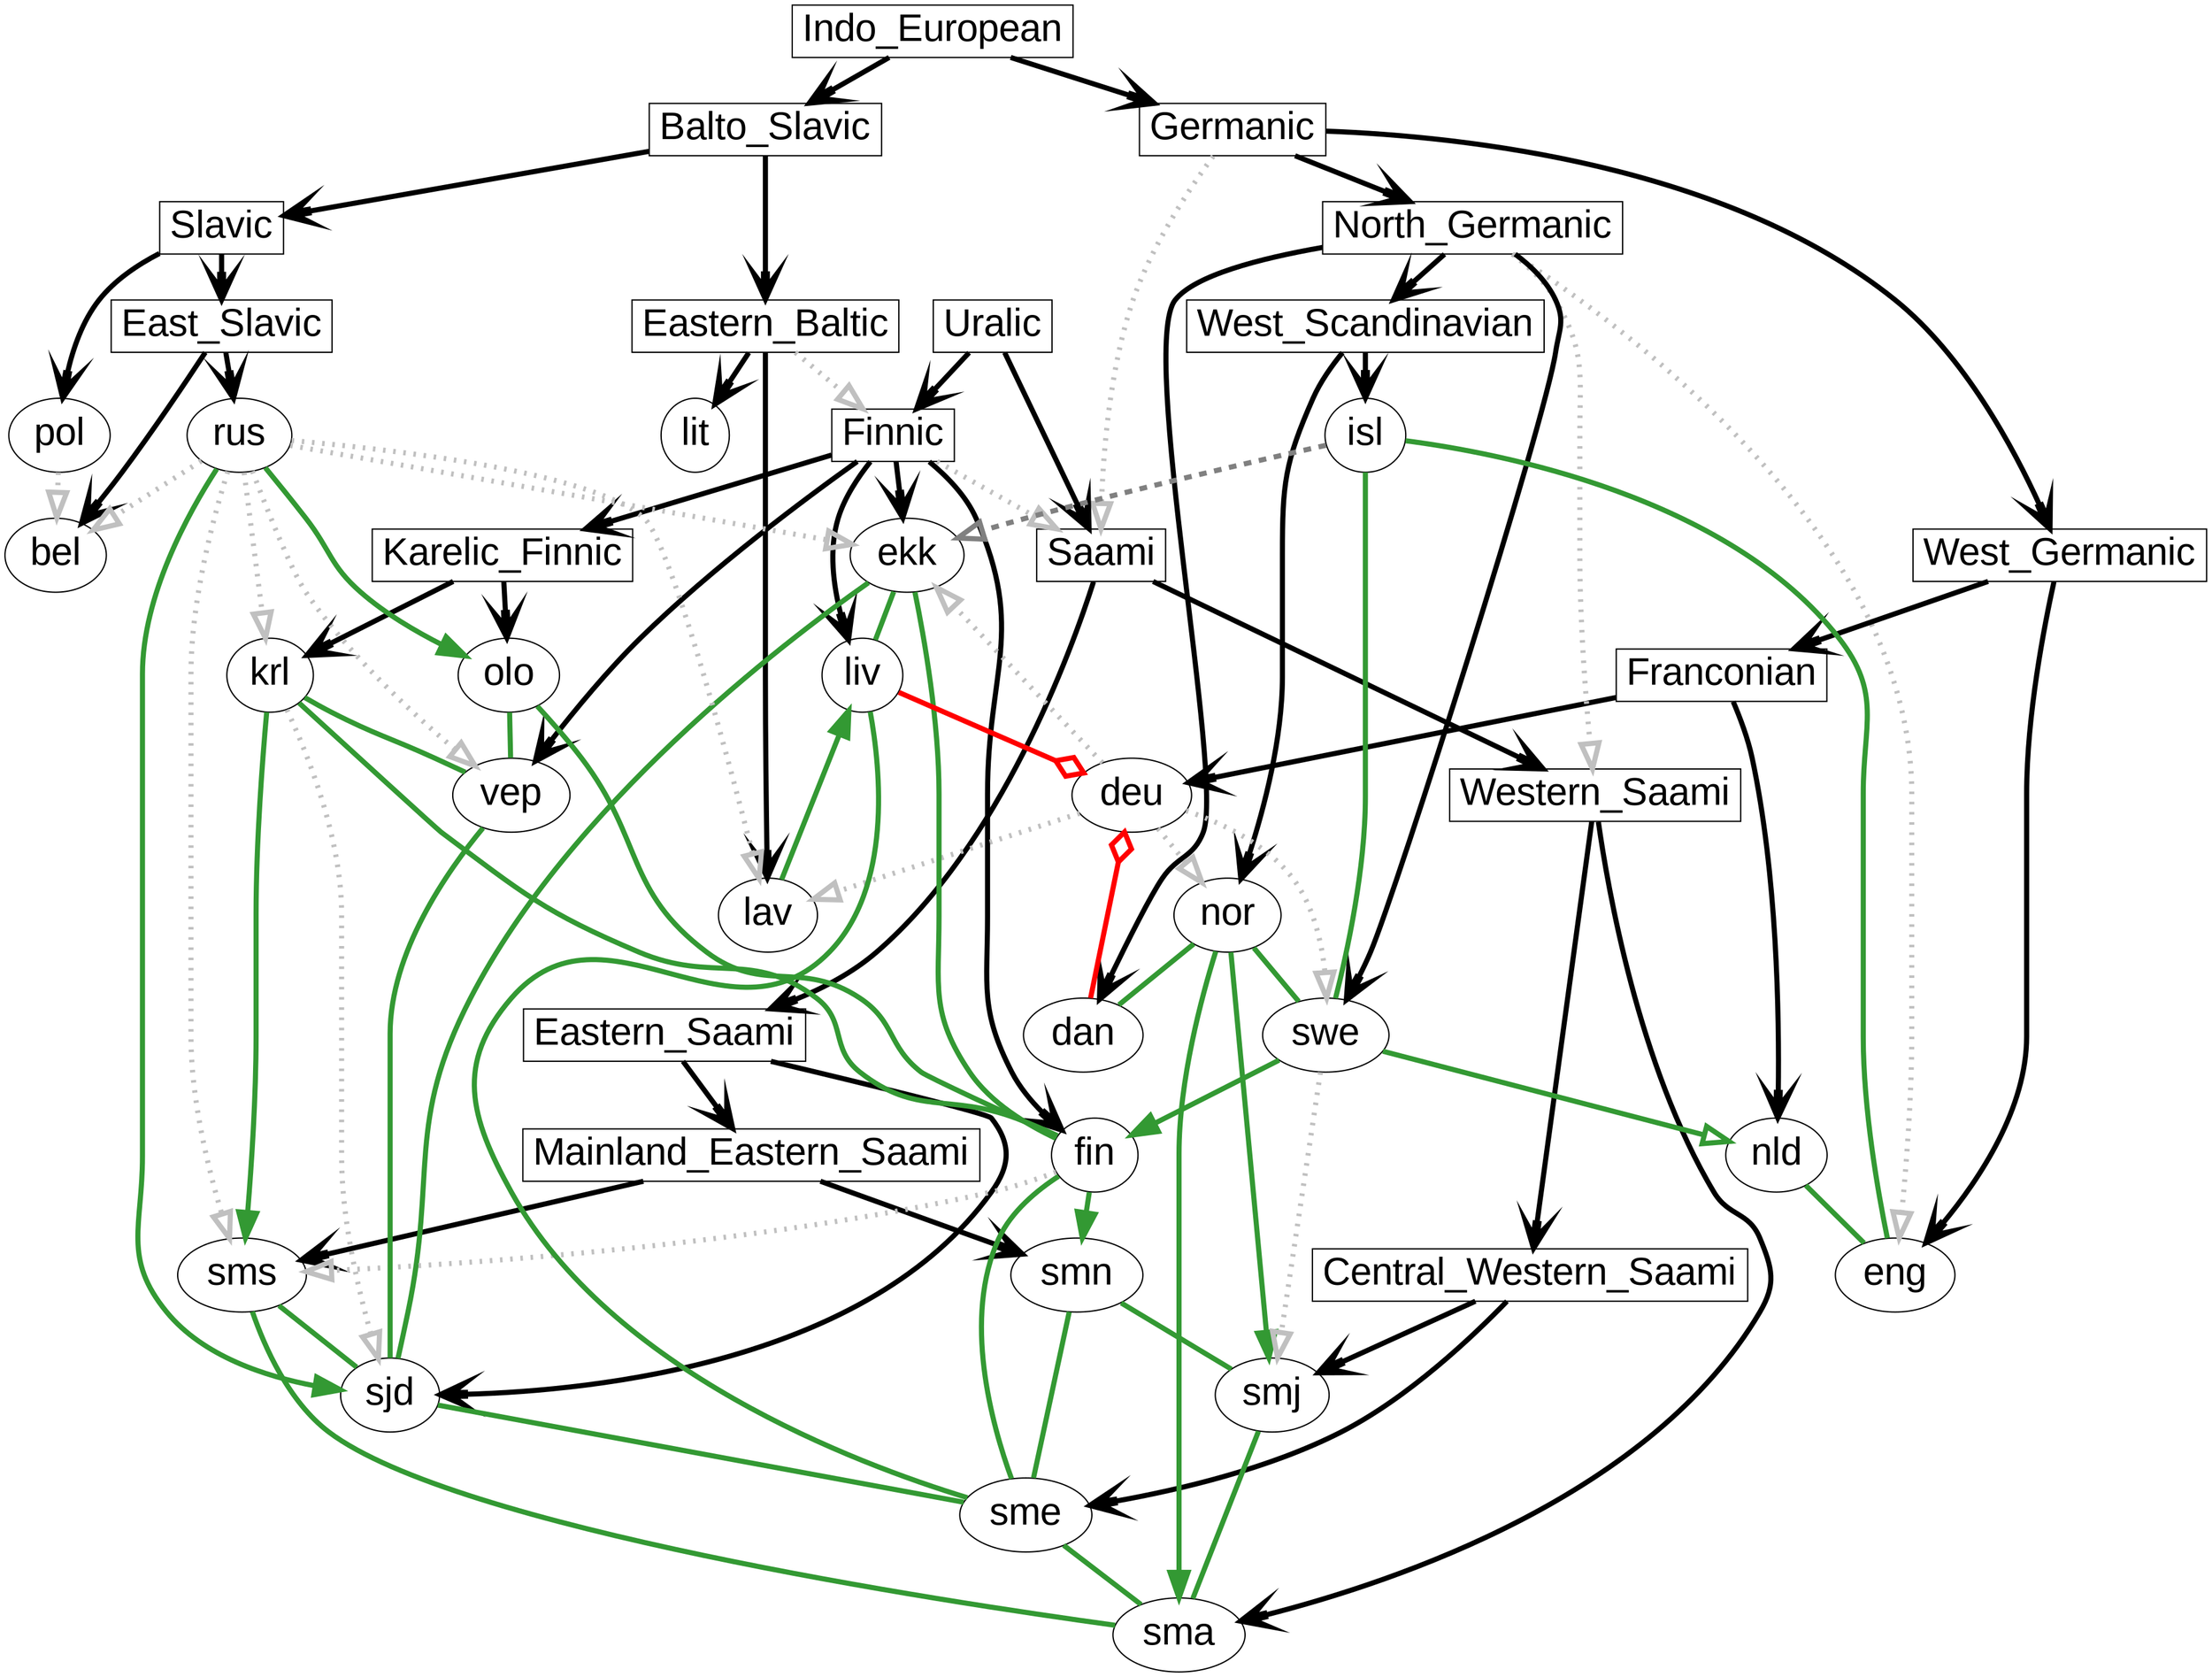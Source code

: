 digraph LanguageGraph
{
  splines=true;
  node [ fontname=Arial, fontcolor=black, fontsize=30];
  Balto_Slavic [pos="2550.0,2500.0", shape=box, width="0.1", height="0.05"];
  Central_Western_Saami [pos="2000.0,3320.0", shape=box, width="0.1", height="0.05"];
  East_Slavic [pos="2700.0,2700.0", shape=box, width="0.1", height="0.05"];
  Eastern_Baltic [pos="2400.0,2750.0", shape=box, width="0.1", height="0.05"];
  Eastern_Saami [pos="2800.0,3450.0", shape=box, width="0.1", height="0.05"];
  Finnic [pos="2600.0,2900.0", shape=box, width="0.1", height="0.05"];
  Franconian [pos="1400.0,2550.0", shape=box, width="0.1", height="0.05"];
  Germanic [pos="1650.0,2600.0", shape=box, width="0.1", height="0.05"];
  Indo_European [pos="2800.0,2400.0", shape=box, width="0.1", height="0.05"];
  Karelic_Finnic [pos="2550.0,3125.0", shape=box, width="0.1", height="0.05"];
  Mainland_Eastern_Saami [pos="2450.0,3475.0", shape=box, width="0.1", height="0.05"];
  North_Germanic [pos="1550.0,2980.0", shape=box, width="0.1", height="0.05"];
  Saami [pos="2900.0,3250.0", shape=box, width="0.1", height="0.05"];
  Slavic [pos="2900.0,2600.0", shape=box, width="0.1", height="0.05"];
  Uralic [pos="3000.0,3000.0", shape=box, width="0.1", height="0.05"];
  West_Germanic [pos="1300.0,2700.0", shape=box, width="0.1", height="0.05"];
  West_Scandinavian [pos="1200.0,3000.0", shape=box, width="0.1", height="0.05"];
  Western_Saami [pos="2000.0,3220.0", shape=box, width="0.1", height="0.05"];
  bel [pos="2300.0,2650.0", width="0.1", height="0.05"];
  dan [pos="1500.0,2800.0", width="0.1", height="0.05"];
  deu [pos="1550.0,2450.0", width="0.1", height="0.05"];
  ekk [pos="2300.0,2950.0", width="0.1", height="0.05"];
  eng [pos="1000.0,2650.0", width="0.1", height="0.05"];
  fin [pos="2250.0,3100.0", width="0.1", height="0.05"];
  isl [pos="950.0,3250.0", width="0.1", height="0.05"];
  krl [pos="2600.0,3200.0", width="0.1", height="0.05"];
  lav [pos="2200.0,2840.0", width="0.1", height="0.05"];
  lit [pos="2200.0,2750.0", width="0.1", height="0.05"];
  liv [pos="2075.0,2870.0", width="0.1", height="0.05"];
  nld [pos="1300.0,2625.0", width="0.1", height="0.05"];
  nor [pos="1400.0,3050.0", width="0.1", height="0.05"];
  olo [pos="2650.0,3050.0", width="0.1", height="0.05"];
  pol [pos="2000.0,2600.0", width="0.1", height="0.05"];
  rus [pos="2900.0,2800.0", width="0.1", height="0.05"];
  sjd [pos="2750.0,3350.0", width="0.1", height="0.05"];
  sma [pos="1700.0,3233.5", width="0.1", height="0.05"];
  sme [pos="2200.0,3450.0", width="0.1", height="0.05"];
  smj [pos="1825.0,3400.0", width="0.1", height="0.05"];
  smn [pos="2350.0,3350.0", width="0.1", height="0.05"];
  sms [pos="2433.5,3400.0", width="0.1", height="0.05"];
  swe [pos="1750.0,3000.0", width="0.1", height="0.05"];
  vep [pos="2750.0,3000.0", width="0.1", height="0.05"];
subgraph undirected
{
  edge [dir=none];
}
subgraph bidirected
{
  edge [dir=none];
  isl -> swe [color="#339933ff",penwidth="4"];
  isl -> eng [color="#339933ff",penwidth="4"];
  nor -> dan [color="#339933ff",penwidth="4"];
  nor -> swe [color="#339933ff",penwidth="4"];
  nld -> eng [color="#339933ff",penwidth="4"];
  krl -> fin [color="#339933ff",penwidth="4"];
  krl -> vep [color="#339933ff",penwidth="4"];
  olo -> fin [color="#339933ff",penwidth="4"];
  olo -> vep [color="#339933ff",penwidth="4"];
  ekk -> fin [color="#339933ff",penwidth="4"];
  ekk -> liv [color="#339933ff",penwidth="4"];
  ekk -> sjd [color="#339933ff",penwidth="4"];
  fin -> sme [color="#339933ff",penwidth="4"];
  liv -> sme [color="#339933ff",penwidth="4"];
  vep -> sjd [color="#339933ff",penwidth="4"];
  smn -> sme [color="#339933ff",penwidth="4"];
  smn -> smj [color="#339933ff",penwidth="4"];
  sms -> sjd [color="#339933ff",penwidth="4"];
  sms -> sma [color="#339933ff",penwidth="4"];
  sjd -> sme [color="#339933ff",penwidth="4"];
  sme -> sma [color="#339933ff",penwidth="4"];
  smj -> sma [color="#339933ff",penwidth="4"];
}
subgraph directed
{
  edge [arrowsize=2];
  Eastern_Baltic -> Finnic [color="#c0c0c0ff",style="dotted",arrowhead="onormal",penwidth="4"];
  rus -> lav [color="#c0c0c0ff",style="dotted",arrowhead="onormal",penwidth="4"];
  deu -> lav [color="#c0c0c0ff",style="dotted",arrowhead="onormal",penwidth="4"];
  lav -> liv [color="#339933ff",penwidth="4"];
  rus -> bel [color="#c0c0c0ff",style="dotted",arrowhead="onormal",penwidth="4"];
  pol -> bel [color="#c0c0c0ff",style="dotted",arrowhead="onormal",penwidth="4"];
  rus -> krl [color="#c0c0c0ff",style="dotted",arrowhead="onormal",penwidth="4"];
  rus -> olo [color="#339933ff",penwidth="4"];
  rus -> ekk [color="#c0c0c0ff",style="dotted",arrowhead="onormal",penwidth="4"];
  rus -> vep [color="#c0c0c0ff",style="dotted",arrowhead="onormal",penwidth="4"];
  rus -> sms [color="#c0c0c0ff",style="dotted",arrowhead="onormal",penwidth="4"];
  rus -> sjd [color="#339933ff",penwidth="4"];
  Germanic -> Saami [color="#c0c0c0ff",style="dotted",arrowhead="onormal",penwidth="4"];
  North_Germanic -> eng [color="#c0c0c0ff",style="dotted",arrowhead="onormal",penwidth="4"];
  North_Germanic -> Western_Saami [color="#c0c0c0ff",style="dotted",arrowhead="onormal",penwidth="4"];
  isl -> ekk [color="#808080ff",style="dashed",arrowhead="onormal",penwidth="4"];
  deu -> nor [color="#c0c0c0ff",style="dotted",arrowhead="onormal",penwidth="4"];
  nor -> smj [color="#339933ff",penwidth="4"];
  nor -> sma [color="#339933ff",penwidth="4"];
  dan -> deu [color="#ff0000ff",arrowhead="odiamond",penwidth="4"];
  deu -> swe [color="#c0c0c0ff",style="dotted",arrowhead="onormal",penwidth="4"];
  swe -> nld [color="#339933ff",arrowhead="onormal",penwidth="4"];
  swe -> fin [color="#339933ff",penwidth="4"];
  swe -> smj [color="#c0c0c0ff",style="dotted",arrowhead="onormal",penwidth="4"];
  deu -> ekk [color="#c0c0c0ff",style="dotted",arrowhead="onormal",penwidth="4"];
  liv -> deu [color="#ff0000ff",arrowhead="odiamond",penwidth="4"];
  Finnic -> Saami [color="#c0c0c0ff",style="dotted",arrowhead="onormal",penwidth="4"];
  krl -> sms [color="#339933ff",penwidth="4"];
  krl -> sjd [color="#c0c0c0ff",style="dotted",arrowhead="onormal",penwidth="4"];
  fin -> smn [color="#339933ff",penwidth="4"];
  fin -> sms [color="#c0c0c0ff",style="dotted",arrowhead="onormal",penwidth="4"];
}
subgraph directedPreset
{
  edge [arrowsize=2];
  Indo_European -> Balto_Slavic [color="#000000ff",arrowhead="vee",penwidth="4"];
  Indo_European -> Germanic [color="#000000ff",arrowhead="vee",penwidth="4"];
  Balto_Slavic -> Eastern_Baltic [color="#000000ff",arrowhead="vee",penwidth="4"];
  Balto_Slavic -> Slavic [color="#000000ff",arrowhead="vee",penwidth="4"];
  Eastern_Baltic -> lav [color="#000000ff",arrowhead="vee",penwidth="4"];
  Eastern_Baltic -> lit [color="#000000ff",arrowhead="vee",penwidth="4"];
  Slavic -> East_Slavic [color="#000000ff",arrowhead="vee",penwidth="4"];
  Slavic -> pol [color="#000000ff",arrowhead="vee",penwidth="4"];
  East_Slavic -> bel [color="#000000ff",arrowhead="vee",penwidth="4"];
  East_Slavic -> rus [color="#000000ff",arrowhead="vee",penwidth="4"];
  Germanic -> North_Germanic [color="#000000ff",arrowhead="vee",penwidth="4"];
  Germanic -> West_Germanic [color="#000000ff",arrowhead="vee",penwidth="4"];
  North_Germanic -> West_Scandinavian [color="#000000ff",arrowhead="vee",penwidth="4"];
  North_Germanic -> dan [color="#000000ff",arrowhead="vee",penwidth="4"];
  North_Germanic -> swe [color="#000000ff",arrowhead="vee",penwidth="4"];
  West_Scandinavian -> isl [color="#000000ff",arrowhead="vee",penwidth="4"];
  West_Scandinavian -> nor [color="#000000ff",arrowhead="vee",penwidth="4"];
  West_Germanic -> Franconian [color="#000000ff",arrowhead="vee",penwidth="4"];
  West_Germanic -> eng [color="#000000ff",arrowhead="vee",penwidth="4"];
  Franconian -> deu [color="#000000ff",arrowhead="vee",penwidth="4"];
  Franconian -> nld [color="#000000ff",arrowhead="vee",penwidth="4"];
  Uralic -> Finnic [color="#000000ff",arrowhead="vee",penwidth="4"];
  Uralic -> Saami [color="#000000ff",arrowhead="vee",penwidth="4"];
  Finnic -> Karelic_Finnic [color="#000000ff",arrowhead="vee",penwidth="4"];
  Finnic -> ekk [color="#000000ff",arrowhead="vee",penwidth="4"];
  Finnic -> fin [color="#000000ff",arrowhead="vee",penwidth="4"];
  Finnic -> liv [color="#000000ff",arrowhead="vee",penwidth="4"];
  Finnic -> vep [color="#000000ff",arrowhead="vee",penwidth="4"];
  Karelic_Finnic -> krl [color="#000000ff",arrowhead="vee",penwidth="4"];
  Karelic_Finnic -> olo [color="#000000ff",arrowhead="vee",penwidth="4"];
  Saami -> Eastern_Saami [color="#000000ff",arrowhead="vee",penwidth="4"];
  Saami -> Western_Saami [color="#000000ff",arrowhead="vee",penwidth="4"];
  Eastern_Saami -> Mainland_Eastern_Saami [color="#000000ff",arrowhead="vee",penwidth="4"];
  Eastern_Saami -> sjd [color="#000000ff",arrowhead="vee",penwidth="4"];
  Mainland_Eastern_Saami -> smn [color="#000000ff",arrowhead="vee",penwidth="4"];
  Mainland_Eastern_Saami -> sms [color="#000000ff",arrowhead="vee",penwidth="4"];
  Western_Saami -> Central_Western_Saami [color="#000000ff",arrowhead="vee",penwidth="4"];
  Western_Saami -> sma [color="#000000ff",arrowhead="vee",penwidth="4"];
  Central_Western_Saami -> sme [color="#000000ff",arrowhead="vee",penwidth="4"];
  Central_Western_Saami -> smj [color="#000000ff",arrowhead="vee",penwidth="4"];
}
}
